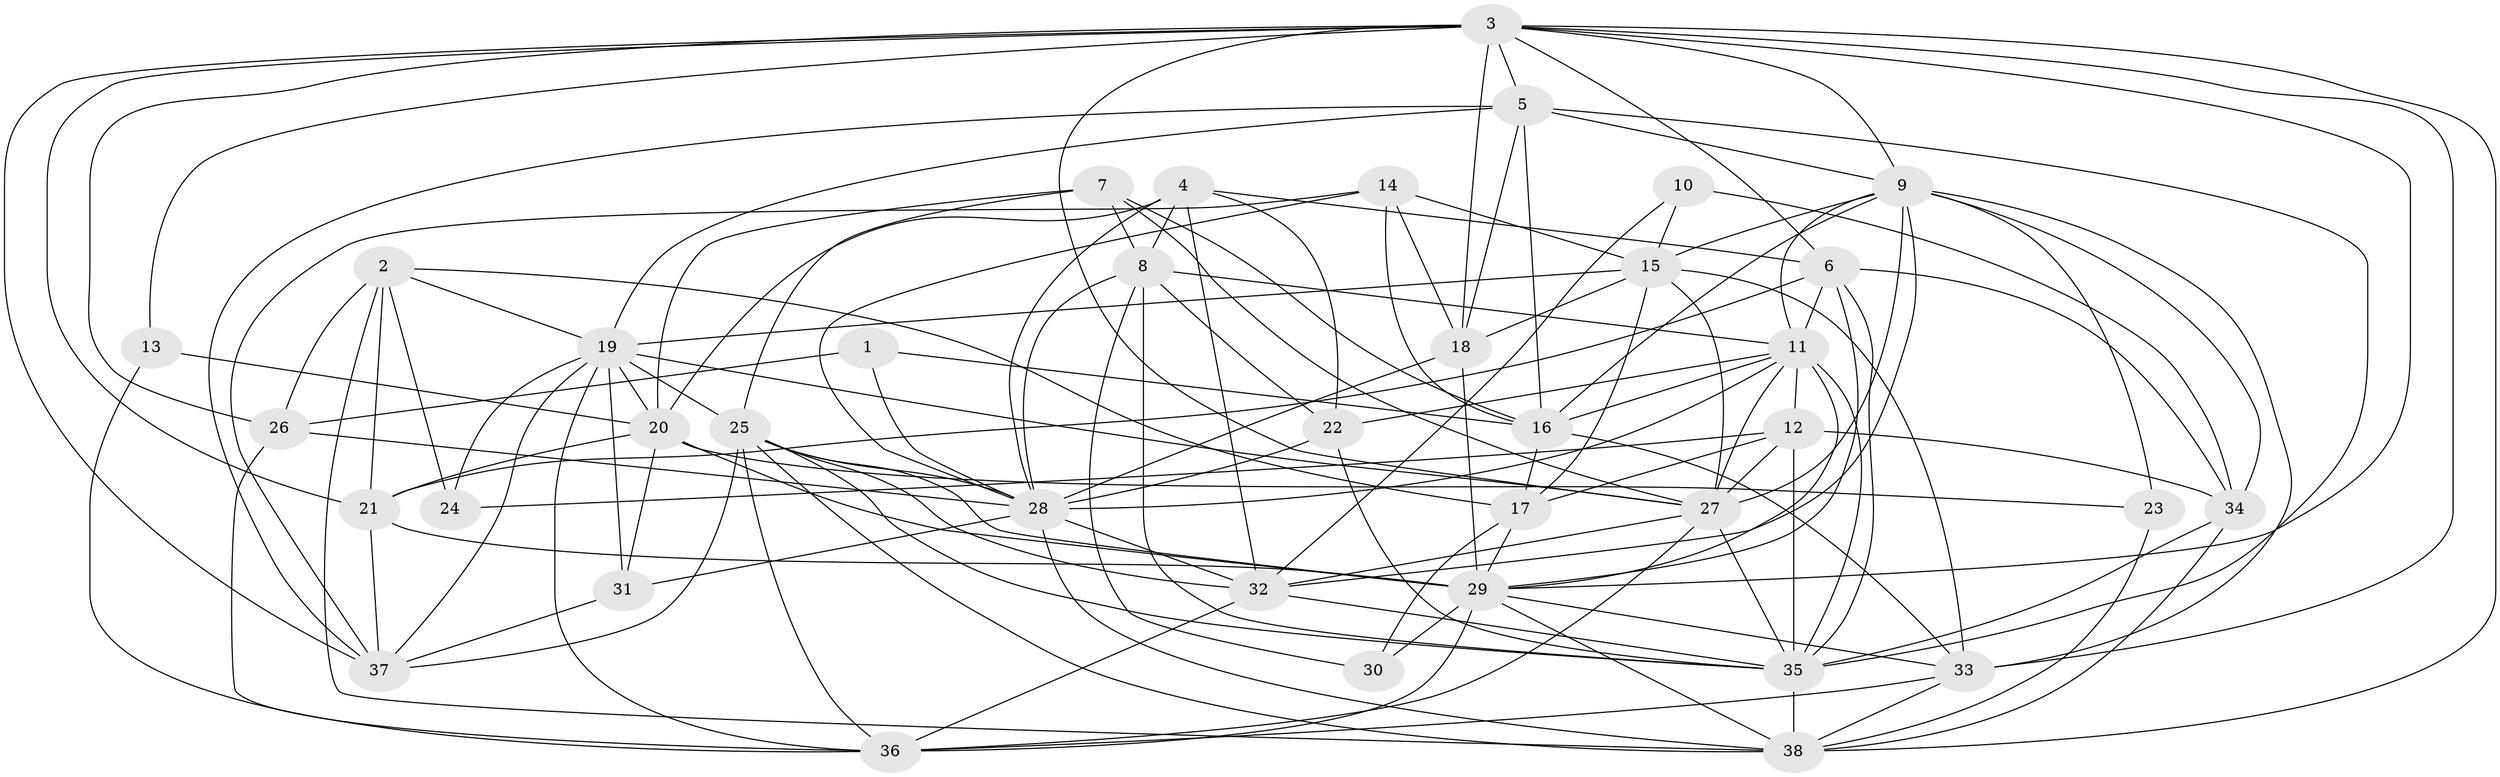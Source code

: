 // original degree distribution, {3: 0.248, 5: 0.224, 4: 0.272, 2: 0.136, 6: 0.088, 8: 0.008, 7: 0.016, 9: 0.008}
// Generated by graph-tools (version 1.1) at 2025/37/03/04/25 23:37:02]
// undirected, 38 vertices, 132 edges
graph export_dot {
  node [color=gray90,style=filled];
  1;
  2;
  3;
  4;
  5;
  6;
  7;
  8;
  9;
  10;
  11;
  12;
  13;
  14;
  15;
  16;
  17;
  18;
  19;
  20;
  21;
  22;
  23;
  24;
  25;
  26;
  27;
  28;
  29;
  30;
  31;
  32;
  33;
  34;
  35;
  36;
  37;
  38;
  1 -- 16 [weight=1.0];
  1 -- 26 [weight=3.0];
  1 -- 28 [weight=1.0];
  2 -- 17 [weight=1.0];
  2 -- 19 [weight=1.0];
  2 -- 21 [weight=2.0];
  2 -- 24 [weight=1.0];
  2 -- 26 [weight=1.0];
  2 -- 38 [weight=1.0];
  3 -- 5 [weight=1.0];
  3 -- 6 [weight=1.0];
  3 -- 9 [weight=1.0];
  3 -- 13 [weight=1.0];
  3 -- 18 [weight=1.0];
  3 -- 21 [weight=1.0];
  3 -- 26 [weight=1.0];
  3 -- 27 [weight=1.0];
  3 -- 29 [weight=1.0];
  3 -- 33 [weight=1.0];
  3 -- 37 [weight=1.0];
  3 -- 38 [weight=1.0];
  4 -- 6 [weight=1.0];
  4 -- 8 [weight=2.0];
  4 -- 20 [weight=1.0];
  4 -- 22 [weight=1.0];
  4 -- 28 [weight=1.0];
  4 -- 32 [weight=1.0];
  5 -- 9 [weight=2.0];
  5 -- 16 [weight=1.0];
  5 -- 18 [weight=2.0];
  5 -- 19 [weight=1.0];
  5 -- 35 [weight=1.0];
  5 -- 37 [weight=1.0];
  6 -- 11 [weight=2.0];
  6 -- 21 [weight=1.0];
  6 -- 29 [weight=1.0];
  6 -- 34 [weight=1.0];
  6 -- 35 [weight=1.0];
  7 -- 8 [weight=1.0];
  7 -- 16 [weight=1.0];
  7 -- 20 [weight=1.0];
  7 -- 25 [weight=1.0];
  7 -- 27 [weight=1.0];
  8 -- 11 [weight=1.0];
  8 -- 22 [weight=1.0];
  8 -- 28 [weight=1.0];
  8 -- 30 [weight=1.0];
  8 -- 35 [weight=2.0];
  9 -- 11 [weight=1.0];
  9 -- 15 [weight=1.0];
  9 -- 16 [weight=1.0];
  9 -- 23 [weight=3.0];
  9 -- 27 [weight=2.0];
  9 -- 32 [weight=1.0];
  9 -- 33 [weight=1.0];
  9 -- 34 [weight=1.0];
  10 -- 15 [weight=1.0];
  10 -- 32 [weight=1.0];
  10 -- 34 [weight=2.0];
  11 -- 12 [weight=1.0];
  11 -- 16 [weight=1.0];
  11 -- 22 [weight=1.0];
  11 -- 27 [weight=2.0];
  11 -- 28 [weight=1.0];
  11 -- 29 [weight=1.0];
  11 -- 35 [weight=2.0];
  12 -- 17 [weight=1.0];
  12 -- 24 [weight=1.0];
  12 -- 27 [weight=1.0];
  12 -- 34 [weight=1.0];
  12 -- 35 [weight=1.0];
  13 -- 20 [weight=1.0];
  13 -- 36 [weight=1.0];
  14 -- 15 [weight=1.0];
  14 -- 16 [weight=1.0];
  14 -- 18 [weight=2.0];
  14 -- 28 [weight=1.0];
  14 -- 37 [weight=1.0];
  15 -- 17 [weight=1.0];
  15 -- 18 [weight=2.0];
  15 -- 19 [weight=1.0];
  15 -- 27 [weight=1.0];
  15 -- 33 [weight=1.0];
  16 -- 17 [weight=1.0];
  16 -- 33 [weight=1.0];
  17 -- 29 [weight=1.0];
  17 -- 30 [weight=2.0];
  18 -- 28 [weight=3.0];
  18 -- 29 [weight=1.0];
  19 -- 20 [weight=1.0];
  19 -- 24 [weight=1.0];
  19 -- 25 [weight=1.0];
  19 -- 27 [weight=1.0];
  19 -- 31 [weight=1.0];
  19 -- 36 [weight=1.0];
  19 -- 37 [weight=1.0];
  20 -- 21 [weight=1.0];
  20 -- 23 [weight=1.0];
  20 -- 29 [weight=2.0];
  20 -- 31 [weight=1.0];
  21 -- 29 [weight=1.0];
  21 -- 37 [weight=1.0];
  22 -- 28 [weight=1.0];
  22 -- 35 [weight=1.0];
  23 -- 38 [weight=1.0];
  25 -- 28 [weight=1.0];
  25 -- 29 [weight=1.0];
  25 -- 32 [weight=1.0];
  25 -- 35 [weight=1.0];
  25 -- 36 [weight=1.0];
  25 -- 37 [weight=1.0];
  25 -- 38 [weight=1.0];
  26 -- 28 [weight=1.0];
  26 -- 36 [weight=1.0];
  27 -- 32 [weight=1.0];
  27 -- 35 [weight=1.0];
  27 -- 36 [weight=1.0];
  28 -- 31 [weight=1.0];
  28 -- 32 [weight=1.0];
  28 -- 38 [weight=1.0];
  29 -- 30 [weight=2.0];
  29 -- 33 [weight=1.0];
  29 -- 36 [weight=1.0];
  29 -- 38 [weight=1.0];
  31 -- 37 [weight=1.0];
  32 -- 35 [weight=1.0];
  32 -- 36 [weight=1.0];
  33 -- 36 [weight=1.0];
  33 -- 38 [weight=1.0];
  34 -- 35 [weight=1.0];
  34 -- 38 [weight=2.0];
  35 -- 38 [weight=2.0];
}
